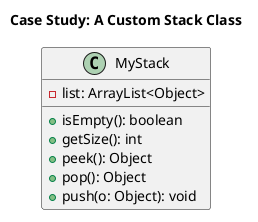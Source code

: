 @startuml "mystack"
title Case Study: A Custom Stack Class
class MyStack {
    -list: ArrayList<Object>
    +isEmpty(): boolean
    +getSize(): int
    +peek(): Object
    +pop(): Object
    +push(o: Object): void
}
@enduml
